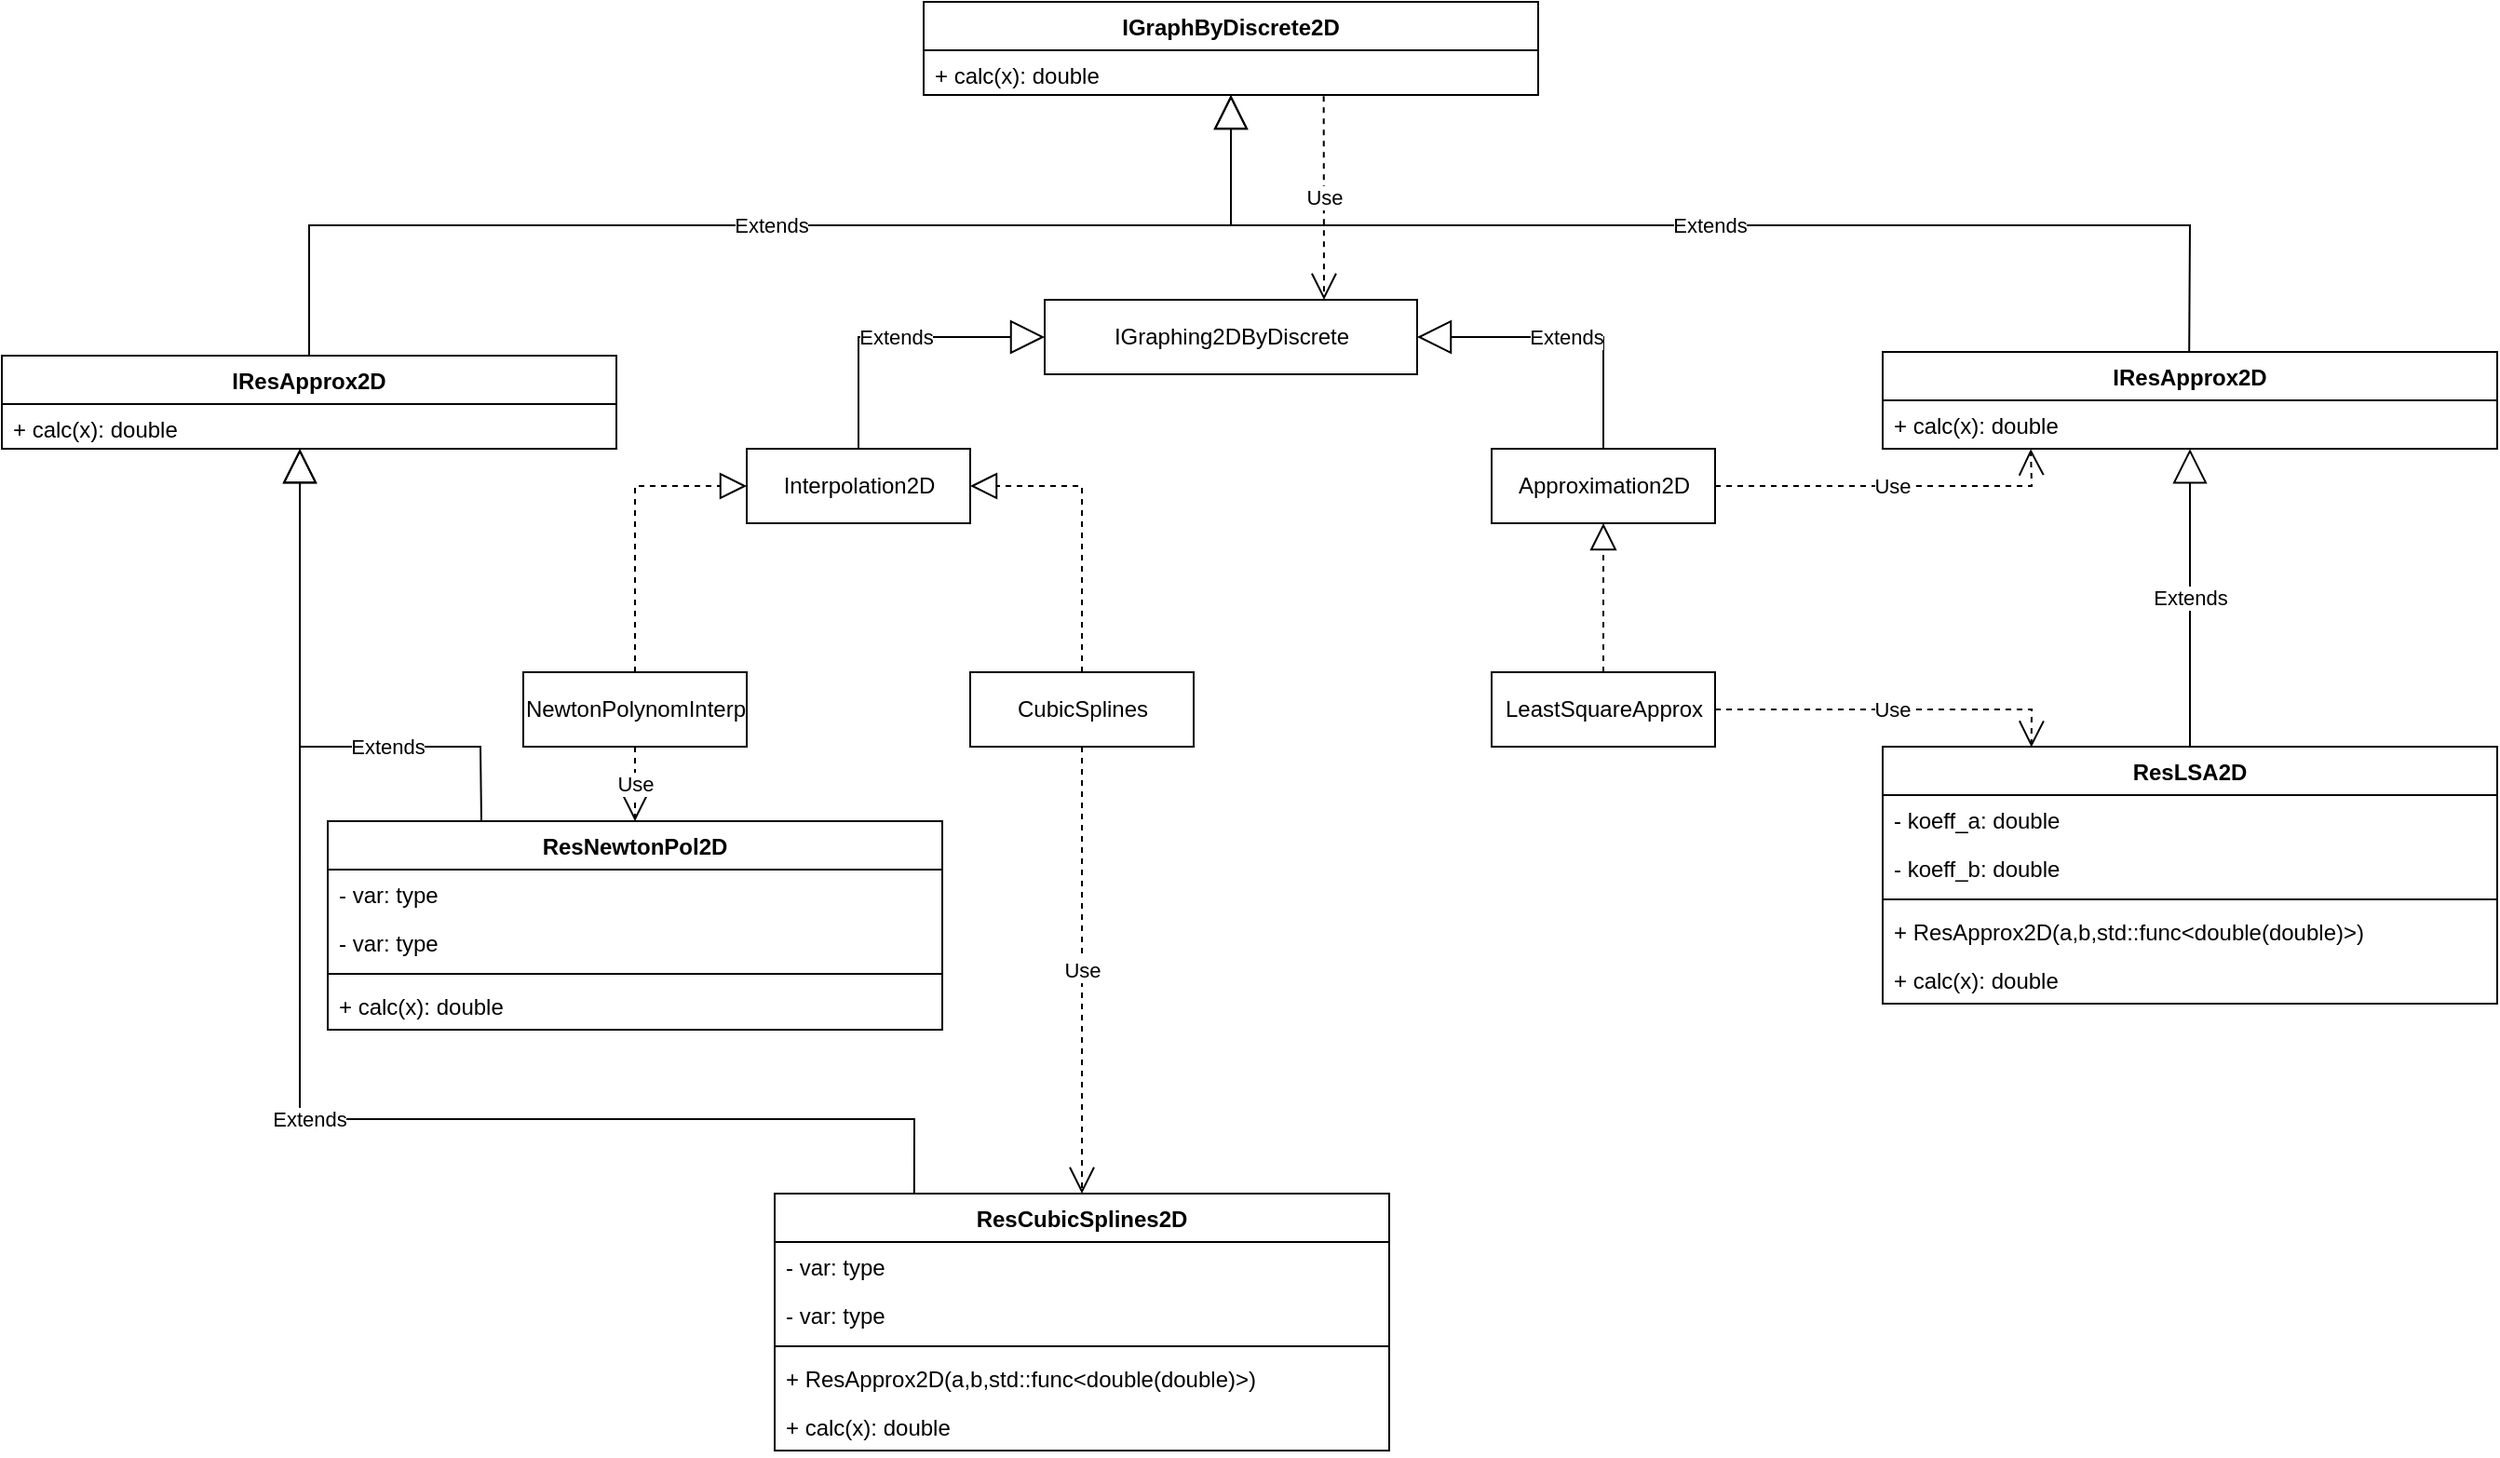 <mxfile version="20.8.23" type="github">
  <diagram id="C5RBs43oDa-KdzZeNtuy" name="Page-1">
    <mxGraphModel dx="2183" dy="1100" grid="1" gridSize="10" guides="1" tooltips="1" connect="1" arrows="1" fold="1" page="1" pageScale="1" pageWidth="827" pageHeight="1169" math="0" shadow="0">
      <root>
        <mxCell id="WIyWlLk6GJQsqaUBKTNV-0" />
        <mxCell id="WIyWlLk6GJQsqaUBKTNV-1" parent="WIyWlLk6GJQsqaUBKTNV-0" />
        <mxCell id="jTylTPD2Qd7z4z5_rkoI-4" value="IGraphing2DByDiscrete" style="html=1;" parent="WIyWlLk6GJQsqaUBKTNV-1" vertex="1">
          <mxGeometry x="760" y="360" width="200" height="40" as="geometry" />
        </mxCell>
        <mxCell id="jTylTPD2Qd7z4z5_rkoI-5" value="Interpolation2D" style="html=1;" parent="WIyWlLk6GJQsqaUBKTNV-1" vertex="1">
          <mxGeometry x="600" y="440" width="120" height="40" as="geometry" />
        </mxCell>
        <mxCell id="jTylTPD2Qd7z4z5_rkoI-6" value="Approximation2D" style="html=1;" parent="WIyWlLk6GJQsqaUBKTNV-1" vertex="1">
          <mxGeometry x="1000" y="440" width="120" height="40" as="geometry" />
        </mxCell>
        <mxCell id="jTylTPD2Qd7z4z5_rkoI-7" value="" style="endArrow=block;dashed=1;endFill=0;endSize=12;html=1;rounded=0;entryX=0;entryY=0.5;entryDx=0;entryDy=0;exitX=0.5;exitY=0;exitDx=0;exitDy=0;" parent="WIyWlLk6GJQsqaUBKTNV-1" source="jTylTPD2Qd7z4z5_rkoI-10" target="jTylTPD2Qd7z4z5_rkoI-5" edge="1">
          <mxGeometry width="160" relative="1" as="geometry">
            <mxPoint x="690" y="620" as="sourcePoint" />
            <mxPoint x="850" y="620" as="targetPoint" />
            <Array as="points">
              <mxPoint x="540" y="460" />
            </Array>
          </mxGeometry>
        </mxCell>
        <mxCell id="jTylTPD2Qd7z4z5_rkoI-10" value="NewtonPolynomInterp" style="html=1;" parent="WIyWlLk6GJQsqaUBKTNV-1" vertex="1">
          <mxGeometry x="480" y="560" width="120" height="40" as="geometry" />
        </mxCell>
        <mxCell id="jTylTPD2Qd7z4z5_rkoI-11" value="Extends" style="endArrow=block;endSize=16;endFill=0;html=1;rounded=0;entryX=0;entryY=0.5;entryDx=0;entryDy=0;exitX=0.5;exitY=0;exitDx=0;exitDy=0;" parent="WIyWlLk6GJQsqaUBKTNV-1" source="jTylTPD2Qd7z4z5_rkoI-5" target="jTylTPD2Qd7z4z5_rkoI-4" edge="1">
          <mxGeometry width="160" relative="1" as="geometry">
            <mxPoint x="790" y="630" as="sourcePoint" />
            <mxPoint x="950" y="630" as="targetPoint" />
            <Array as="points">
              <mxPoint x="660" y="380" />
            </Array>
          </mxGeometry>
        </mxCell>
        <mxCell id="jTylTPD2Qd7z4z5_rkoI-12" value="Extends" style="endArrow=block;endSize=16;endFill=0;html=1;rounded=0;entryX=1;entryY=0.5;entryDx=0;entryDy=0;exitX=0.5;exitY=0;exitDx=0;exitDy=0;" parent="WIyWlLk6GJQsqaUBKTNV-1" source="jTylTPD2Qd7z4z5_rkoI-6" target="jTylTPD2Qd7z4z5_rkoI-4" edge="1">
          <mxGeometry width="160" relative="1" as="geometry">
            <mxPoint x="675" y="450" as="sourcePoint" />
            <mxPoint x="770" y="390" as="targetPoint" />
            <Array as="points">
              <mxPoint x="1060" y="380" />
            </Array>
          </mxGeometry>
        </mxCell>
        <mxCell id="jTylTPD2Qd7z4z5_rkoI-13" value="CubicSplines" style="html=1;" parent="WIyWlLk6GJQsqaUBKTNV-1" vertex="1">
          <mxGeometry x="720" y="560" width="120" height="40" as="geometry" />
        </mxCell>
        <mxCell id="jTylTPD2Qd7z4z5_rkoI-14" value="LeastSquareApprox" style="html=1;" parent="WIyWlLk6GJQsqaUBKTNV-1" vertex="1">
          <mxGeometry x="1000" y="560" width="120" height="40" as="geometry" />
        </mxCell>
        <mxCell id="jTylTPD2Qd7z4z5_rkoI-17" value="" style="endArrow=block;dashed=1;endFill=0;endSize=12;html=1;rounded=0;entryX=1;entryY=0.5;entryDx=0;entryDy=0;exitX=0.5;exitY=0;exitDx=0;exitDy=0;" parent="WIyWlLk6GJQsqaUBKTNV-1" source="jTylTPD2Qd7z4z5_rkoI-13" target="jTylTPD2Qd7z4z5_rkoI-5" edge="1">
          <mxGeometry width="160" relative="1" as="geometry">
            <mxPoint x="810" y="730" as="sourcePoint" />
            <mxPoint x="970" y="730" as="targetPoint" />
            <Array as="points">
              <mxPoint x="780" y="460" />
            </Array>
          </mxGeometry>
        </mxCell>
        <mxCell id="jTylTPD2Qd7z4z5_rkoI-18" value="" style="endArrow=block;dashed=1;endFill=0;endSize=12;html=1;rounded=0;entryX=0.5;entryY=1;entryDx=0;entryDy=0;exitX=0.5;exitY=0;exitDx=0;exitDy=0;" parent="WIyWlLk6GJQsqaUBKTNV-1" source="jTylTPD2Qd7z4z5_rkoI-14" target="jTylTPD2Qd7z4z5_rkoI-6" edge="1">
          <mxGeometry width="160" relative="1" as="geometry">
            <mxPoint x="1175" y="560" as="sourcePoint" />
            <mxPoint x="1230" y="460" as="targetPoint" />
            <Array as="points" />
          </mxGeometry>
        </mxCell>
        <mxCell id="jTylTPD2Qd7z4z5_rkoI-20" value="ResLSA2D" style="swimlane;fontStyle=1;align=center;verticalAlign=top;childLayout=stackLayout;horizontal=1;startSize=26;horizontalStack=0;resizeParent=1;resizeParentMax=0;resizeLast=0;collapsible=1;marginBottom=0;" parent="WIyWlLk6GJQsqaUBKTNV-1" vertex="1">
          <mxGeometry x="1210" y="600" width="330" height="138" as="geometry" />
        </mxCell>
        <mxCell id="jTylTPD2Qd7z4z5_rkoI-21" value="- koeff_a: double" style="text;strokeColor=none;fillColor=none;align=left;verticalAlign=top;spacingLeft=4;spacingRight=4;overflow=hidden;rotatable=0;points=[[0,0.5],[1,0.5]];portConstraint=eastwest;" parent="jTylTPD2Qd7z4z5_rkoI-20" vertex="1">
          <mxGeometry y="26" width="330" height="26" as="geometry" />
        </mxCell>
        <mxCell id="jTylTPD2Qd7z4z5_rkoI-24" value="- koeff_b: double" style="text;strokeColor=none;fillColor=none;align=left;verticalAlign=top;spacingLeft=4;spacingRight=4;overflow=hidden;rotatable=0;points=[[0,0.5],[1,0.5]];portConstraint=eastwest;" parent="jTylTPD2Qd7z4z5_rkoI-20" vertex="1">
          <mxGeometry y="52" width="330" height="26" as="geometry" />
        </mxCell>
        <mxCell id="jTylTPD2Qd7z4z5_rkoI-22" value="" style="line;strokeWidth=1;fillColor=none;align=left;verticalAlign=middle;spacingTop=-1;spacingLeft=3;spacingRight=3;rotatable=0;labelPosition=right;points=[];portConstraint=eastwest;strokeColor=inherit;" parent="jTylTPD2Qd7z4z5_rkoI-20" vertex="1">
          <mxGeometry y="78" width="330" height="8" as="geometry" />
        </mxCell>
        <mxCell id="jTylTPD2Qd7z4z5_rkoI-25" value="+ ResApprox2D(a,b,std::func&lt;double(double)&gt;)" style="text;strokeColor=none;fillColor=none;align=left;verticalAlign=top;spacingLeft=4;spacingRight=4;overflow=hidden;rotatable=0;points=[[0,0.5],[1,0.5]];portConstraint=eastwest;" parent="jTylTPD2Qd7z4z5_rkoI-20" vertex="1">
          <mxGeometry y="86" width="330" height="26" as="geometry" />
        </mxCell>
        <mxCell id="jTylTPD2Qd7z4z5_rkoI-26" value="+ calc(x): double" style="text;strokeColor=none;fillColor=none;align=left;verticalAlign=top;spacingLeft=4;spacingRight=4;overflow=hidden;rotatable=0;points=[[0,0.5],[1,0.5]];portConstraint=eastwest;" parent="jTylTPD2Qd7z4z5_rkoI-20" vertex="1">
          <mxGeometry y="112" width="330" height="26" as="geometry" />
        </mxCell>
        <mxCell id="1O6L1gfdgGQEbQw8-Bye-0" value="Use" style="endArrow=open;endSize=12;dashed=1;html=1;rounded=0;entryX=0.242;entryY=0.002;entryDx=0;entryDy=0;exitX=1;exitY=0.5;exitDx=0;exitDy=0;entryPerimeter=0;" parent="WIyWlLk6GJQsqaUBKTNV-1" source="jTylTPD2Qd7z4z5_rkoI-14" target="jTylTPD2Qd7z4z5_rkoI-20" edge="1">
          <mxGeometry width="160" relative="1" as="geometry">
            <mxPoint x="1160" y="560" as="sourcePoint" />
            <mxPoint x="1370" y="770" as="targetPoint" />
            <Array as="points">
              <mxPoint x="1290" y="580" />
            </Array>
          </mxGeometry>
        </mxCell>
        <mxCell id="1O6L1gfdgGQEbQw8-Bye-1" value="IResApprox2D" style="swimlane;fontStyle=1;align=center;verticalAlign=top;childLayout=stackLayout;horizontal=1;startSize=26;horizontalStack=0;resizeParent=1;resizeParentMax=0;resizeLast=0;collapsible=1;marginBottom=0;" parent="WIyWlLk6GJQsqaUBKTNV-1" vertex="1">
          <mxGeometry x="1210" y="388" width="330" height="52" as="geometry" />
        </mxCell>
        <mxCell id="1O6L1gfdgGQEbQw8-Bye-6" value="+ calc(x): double" style="text;strokeColor=none;fillColor=none;align=left;verticalAlign=top;spacingLeft=4;spacingRight=4;overflow=hidden;rotatable=0;points=[[0,0.5],[1,0.5]];portConstraint=eastwest;" parent="1O6L1gfdgGQEbQw8-Bye-1" vertex="1">
          <mxGeometry y="26" width="330" height="26" as="geometry" />
        </mxCell>
        <mxCell id="1O6L1gfdgGQEbQw8-Bye-8" value="Use" style="endArrow=open;endSize=12;dashed=1;html=1;rounded=0;entryX=0.241;entryY=1.004;entryDx=0;entryDy=0;exitX=1;exitY=0.5;exitDx=0;exitDy=0;entryPerimeter=0;" parent="WIyWlLk6GJQsqaUBKTNV-1" source="jTylTPD2Qd7z4z5_rkoI-6" target="1O6L1gfdgGQEbQw8-Bye-6" edge="1">
          <mxGeometry width="160" relative="1" as="geometry">
            <mxPoint x="1395" y="610" as="sourcePoint" />
            <mxPoint x="1130" y="590" as="targetPoint" />
            <Array as="points">
              <mxPoint x="1290" y="460" />
            </Array>
          </mxGeometry>
        </mxCell>
        <mxCell id="kYNvgVjoi5ljrpiFbL_j-0" value="IGraphByDiscrete2D" style="swimlane;fontStyle=1;align=center;verticalAlign=top;childLayout=stackLayout;horizontal=1;startSize=26;horizontalStack=0;resizeParent=1;resizeParentMax=0;resizeLast=0;collapsible=1;marginBottom=0;" vertex="1" parent="WIyWlLk6GJQsqaUBKTNV-1">
          <mxGeometry x="695" y="200" width="330" height="50" as="geometry" />
        </mxCell>
        <mxCell id="kYNvgVjoi5ljrpiFbL_j-1" value="+ calc(x): double" style="text;strokeColor=none;fillColor=none;align=left;verticalAlign=top;spacingLeft=4;spacingRight=4;overflow=hidden;rotatable=0;points=[[0,0.5],[1,0.5]];portConstraint=eastwest;" vertex="1" parent="kYNvgVjoi5ljrpiFbL_j-0">
          <mxGeometry y="26" width="330" height="24" as="geometry" />
        </mxCell>
        <mxCell id="kYNvgVjoi5ljrpiFbL_j-3" value="Extends" style="endArrow=block;endSize=16;endFill=0;html=1;rounded=0;entryX=0.5;entryY=1.003;entryDx=0;entryDy=0;entryPerimeter=0;exitX=0.5;exitY=0;exitDx=0;exitDy=0;" edge="1" parent="WIyWlLk6GJQsqaUBKTNV-1" source="jTylTPD2Qd7z4z5_rkoI-20" target="1O6L1gfdgGQEbQw8-Bye-6">
          <mxGeometry width="160" relative="1" as="geometry">
            <mxPoint x="610" y="740" as="sourcePoint" />
            <mxPoint x="770" y="740" as="targetPoint" />
          </mxGeometry>
        </mxCell>
        <mxCell id="kYNvgVjoi5ljrpiFbL_j-4" value="Extends" style="endArrow=block;endSize=16;endFill=0;html=1;rounded=0;entryX=0.5;entryY=0.999;entryDx=0;entryDy=0;entryPerimeter=0;exitX=0.5;exitY=0;exitDx=0;exitDy=0;" edge="1" parent="WIyWlLk6GJQsqaUBKTNV-1" target="kYNvgVjoi5ljrpiFbL_j-1">
          <mxGeometry width="160" relative="1" as="geometry">
            <mxPoint x="1374.6" y="388" as="sourcePoint" />
            <mxPoint x="1374.6" y="228" as="targetPoint" />
            <Array as="points">
              <mxPoint x="1375" y="320" />
              <mxPoint x="860" y="320" />
            </Array>
          </mxGeometry>
        </mxCell>
        <mxCell id="kYNvgVjoi5ljrpiFbL_j-6" value="ResNewtonPol2D" style="swimlane;fontStyle=1;align=center;verticalAlign=top;childLayout=stackLayout;horizontal=1;startSize=26;horizontalStack=0;resizeParent=1;resizeParentMax=0;resizeLast=0;collapsible=1;marginBottom=0;" vertex="1" parent="WIyWlLk6GJQsqaUBKTNV-1">
          <mxGeometry x="375" y="640" width="330" height="112" as="geometry" />
        </mxCell>
        <mxCell id="kYNvgVjoi5ljrpiFbL_j-7" value="- var: type" style="text;strokeColor=none;fillColor=none;align=left;verticalAlign=top;spacingLeft=4;spacingRight=4;overflow=hidden;rotatable=0;points=[[0,0.5],[1,0.5]];portConstraint=eastwest;" vertex="1" parent="kYNvgVjoi5ljrpiFbL_j-6">
          <mxGeometry y="26" width="330" height="26" as="geometry" />
        </mxCell>
        <mxCell id="kYNvgVjoi5ljrpiFbL_j-8" value="- var: type" style="text;strokeColor=none;fillColor=none;align=left;verticalAlign=top;spacingLeft=4;spacingRight=4;overflow=hidden;rotatable=0;points=[[0,0.5],[1,0.5]];portConstraint=eastwest;" vertex="1" parent="kYNvgVjoi5ljrpiFbL_j-6">
          <mxGeometry y="52" width="330" height="26" as="geometry" />
        </mxCell>
        <mxCell id="kYNvgVjoi5ljrpiFbL_j-9" value="" style="line;strokeWidth=1;fillColor=none;align=left;verticalAlign=middle;spacingTop=-1;spacingLeft=3;spacingRight=3;rotatable=0;labelPosition=right;points=[];portConstraint=eastwest;strokeColor=inherit;" vertex="1" parent="kYNvgVjoi5ljrpiFbL_j-6">
          <mxGeometry y="78" width="330" height="8" as="geometry" />
        </mxCell>
        <mxCell id="kYNvgVjoi5ljrpiFbL_j-11" value="+ calc(x): double" style="text;strokeColor=none;fillColor=none;align=left;verticalAlign=top;spacingLeft=4;spacingRight=4;overflow=hidden;rotatable=0;points=[[0,0.5],[1,0.5]];portConstraint=eastwest;" vertex="1" parent="kYNvgVjoi5ljrpiFbL_j-6">
          <mxGeometry y="86" width="330" height="26" as="geometry" />
        </mxCell>
        <mxCell id="kYNvgVjoi5ljrpiFbL_j-12" value="ResCubicSplines2D" style="swimlane;fontStyle=1;align=center;verticalAlign=top;childLayout=stackLayout;horizontal=1;startSize=26;horizontalStack=0;resizeParent=1;resizeParentMax=0;resizeLast=0;collapsible=1;marginBottom=0;" vertex="1" parent="WIyWlLk6GJQsqaUBKTNV-1">
          <mxGeometry x="615" y="840" width="330" height="138" as="geometry" />
        </mxCell>
        <mxCell id="kYNvgVjoi5ljrpiFbL_j-13" value="- var: type" style="text;strokeColor=none;fillColor=none;align=left;verticalAlign=top;spacingLeft=4;spacingRight=4;overflow=hidden;rotatable=0;points=[[0,0.5],[1,0.5]];portConstraint=eastwest;" vertex="1" parent="kYNvgVjoi5ljrpiFbL_j-12">
          <mxGeometry y="26" width="330" height="26" as="geometry" />
        </mxCell>
        <mxCell id="kYNvgVjoi5ljrpiFbL_j-14" value="- var: type" style="text;strokeColor=none;fillColor=none;align=left;verticalAlign=top;spacingLeft=4;spacingRight=4;overflow=hidden;rotatable=0;points=[[0,0.5],[1,0.5]];portConstraint=eastwest;" vertex="1" parent="kYNvgVjoi5ljrpiFbL_j-12">
          <mxGeometry y="52" width="330" height="26" as="geometry" />
        </mxCell>
        <mxCell id="kYNvgVjoi5ljrpiFbL_j-15" value="" style="line;strokeWidth=1;fillColor=none;align=left;verticalAlign=middle;spacingTop=-1;spacingLeft=3;spacingRight=3;rotatable=0;labelPosition=right;points=[];portConstraint=eastwest;strokeColor=inherit;" vertex="1" parent="kYNvgVjoi5ljrpiFbL_j-12">
          <mxGeometry y="78" width="330" height="8" as="geometry" />
        </mxCell>
        <mxCell id="kYNvgVjoi5ljrpiFbL_j-16" value="+ ResApprox2D(a,b,std::func&lt;double(double)&gt;)" style="text;strokeColor=none;fillColor=none;align=left;verticalAlign=top;spacingLeft=4;spacingRight=4;overflow=hidden;rotatable=0;points=[[0,0.5],[1,0.5]];portConstraint=eastwest;" vertex="1" parent="kYNvgVjoi5ljrpiFbL_j-12">
          <mxGeometry y="86" width="330" height="26" as="geometry" />
        </mxCell>
        <mxCell id="kYNvgVjoi5ljrpiFbL_j-17" value="+ calc(x): double" style="text;strokeColor=none;fillColor=none;align=left;verticalAlign=top;spacingLeft=4;spacingRight=4;overflow=hidden;rotatable=0;points=[[0,0.5],[1,0.5]];portConstraint=eastwest;" vertex="1" parent="kYNvgVjoi5ljrpiFbL_j-12">
          <mxGeometry y="112" width="330" height="26" as="geometry" />
        </mxCell>
        <mxCell id="kYNvgVjoi5ljrpiFbL_j-19" value="Use" style="endArrow=open;endSize=12;dashed=1;html=1;rounded=0;exitX=0.5;exitY=1;exitDx=0;exitDy=0;entryX=0.5;entryY=0;entryDx=0;entryDy=0;" edge="1" parent="WIyWlLk6GJQsqaUBKTNV-1" source="jTylTPD2Qd7z4z5_rkoI-13" target="kYNvgVjoi5ljrpiFbL_j-12">
          <mxGeometry width="160" relative="1" as="geometry">
            <mxPoint x="810" y="700" as="sourcePoint" />
            <mxPoint x="970" y="700" as="targetPoint" />
          </mxGeometry>
        </mxCell>
        <mxCell id="kYNvgVjoi5ljrpiFbL_j-20" value="Use" style="endArrow=open;endSize=12;dashed=1;html=1;rounded=0;exitX=0.5;exitY=1;exitDx=0;exitDy=0;entryX=0.5;entryY=0;entryDx=0;entryDy=0;" edge="1" parent="WIyWlLk6GJQsqaUBKTNV-1" source="jTylTPD2Qd7z4z5_rkoI-10" target="kYNvgVjoi5ljrpiFbL_j-6">
          <mxGeometry width="160" relative="1" as="geometry">
            <mxPoint x="790" y="610" as="sourcePoint" />
            <mxPoint x="790" y="830" as="targetPoint" />
          </mxGeometry>
        </mxCell>
        <mxCell id="kYNvgVjoi5ljrpiFbL_j-23" value="Use" style="endArrow=open;endSize=12;dashed=1;html=1;rounded=0;exitX=0.651;exitY=1.025;exitDx=0;exitDy=0;entryX=0.75;entryY=0;entryDx=0;entryDy=0;exitPerimeter=0;" edge="1" parent="WIyWlLk6GJQsqaUBKTNV-1" source="kYNvgVjoi5ljrpiFbL_j-1" target="jTylTPD2Qd7z4z5_rkoI-4">
          <mxGeometry width="160" relative="1" as="geometry">
            <mxPoint x="790" y="610" as="sourcePoint" />
            <mxPoint x="790" y="850" as="targetPoint" />
          </mxGeometry>
        </mxCell>
        <mxCell id="kYNvgVjoi5ljrpiFbL_j-24" value="IResApprox2D" style="swimlane;fontStyle=1;align=center;verticalAlign=top;childLayout=stackLayout;horizontal=1;startSize=26;horizontalStack=0;resizeParent=1;resizeParentMax=0;resizeLast=0;collapsible=1;marginBottom=0;" vertex="1" parent="WIyWlLk6GJQsqaUBKTNV-1">
          <mxGeometry x="200" y="390" width="330" height="50" as="geometry" />
        </mxCell>
        <mxCell id="kYNvgVjoi5ljrpiFbL_j-25" value="+ calc(x): double" style="text;strokeColor=none;fillColor=none;align=left;verticalAlign=top;spacingLeft=4;spacingRight=4;overflow=hidden;rotatable=0;points=[[0,0.5],[1,0.5]];portConstraint=eastwest;" vertex="1" parent="kYNvgVjoi5ljrpiFbL_j-24">
          <mxGeometry y="26" width="330" height="24" as="geometry" />
        </mxCell>
        <mxCell id="kYNvgVjoi5ljrpiFbL_j-27" value="Extends" style="endArrow=block;endSize=16;endFill=0;html=1;rounded=0;entryX=0.485;entryY=1.004;entryDx=0;entryDy=0;entryPerimeter=0;exitX=0.227;exitY=-0.004;exitDx=0;exitDy=0;exitPerimeter=0;" edge="1" parent="WIyWlLk6GJQsqaUBKTNV-1" source="kYNvgVjoi5ljrpiFbL_j-12" target="kYNvgVjoi5ljrpiFbL_j-25">
          <mxGeometry width="160" relative="1" as="geometry">
            <mxPoint x="200" y="940" as="sourcePoint" />
            <mxPoint x="360" y="940" as="targetPoint" />
            <Array as="points">
              <mxPoint x="690" y="800" />
              <mxPoint x="360" y="800" />
            </Array>
          </mxGeometry>
        </mxCell>
        <mxCell id="kYNvgVjoi5ljrpiFbL_j-28" value="Extends" style="endArrow=block;endSize=16;endFill=0;html=1;rounded=0;exitX=0.25;exitY=0;exitDx=0;exitDy=0;" edge="1" parent="WIyWlLk6GJQsqaUBKTNV-1" source="kYNvgVjoi5ljrpiFbL_j-6">
          <mxGeometry x="-0.394" width="160" relative="1" as="geometry">
            <mxPoint x="150" y="600" as="sourcePoint" />
            <mxPoint x="360" y="440" as="targetPoint" />
            <Array as="points">
              <mxPoint x="457" y="600" />
              <mxPoint x="360" y="600" />
            </Array>
            <mxPoint as="offset" />
          </mxGeometry>
        </mxCell>
        <mxCell id="kYNvgVjoi5ljrpiFbL_j-29" value="Extends" style="endArrow=block;endSize=16;endFill=0;html=1;rounded=0;entryX=0.5;entryY=0.999;entryDx=0;entryDy=0;entryPerimeter=0;exitX=0.5;exitY=0;exitDx=0;exitDy=0;" edge="1" parent="WIyWlLk6GJQsqaUBKTNV-1" source="kYNvgVjoi5ljrpiFbL_j-24">
          <mxGeometry width="160" relative="1" as="geometry">
            <mxPoint x="1374.6" y="388" as="sourcePoint" />
            <mxPoint x="860" y="250" as="targetPoint" />
            <Array as="points">
              <mxPoint x="365" y="320" />
              <mxPoint x="420" y="320" />
              <mxPoint x="860" y="320" />
            </Array>
          </mxGeometry>
        </mxCell>
      </root>
    </mxGraphModel>
  </diagram>
</mxfile>
